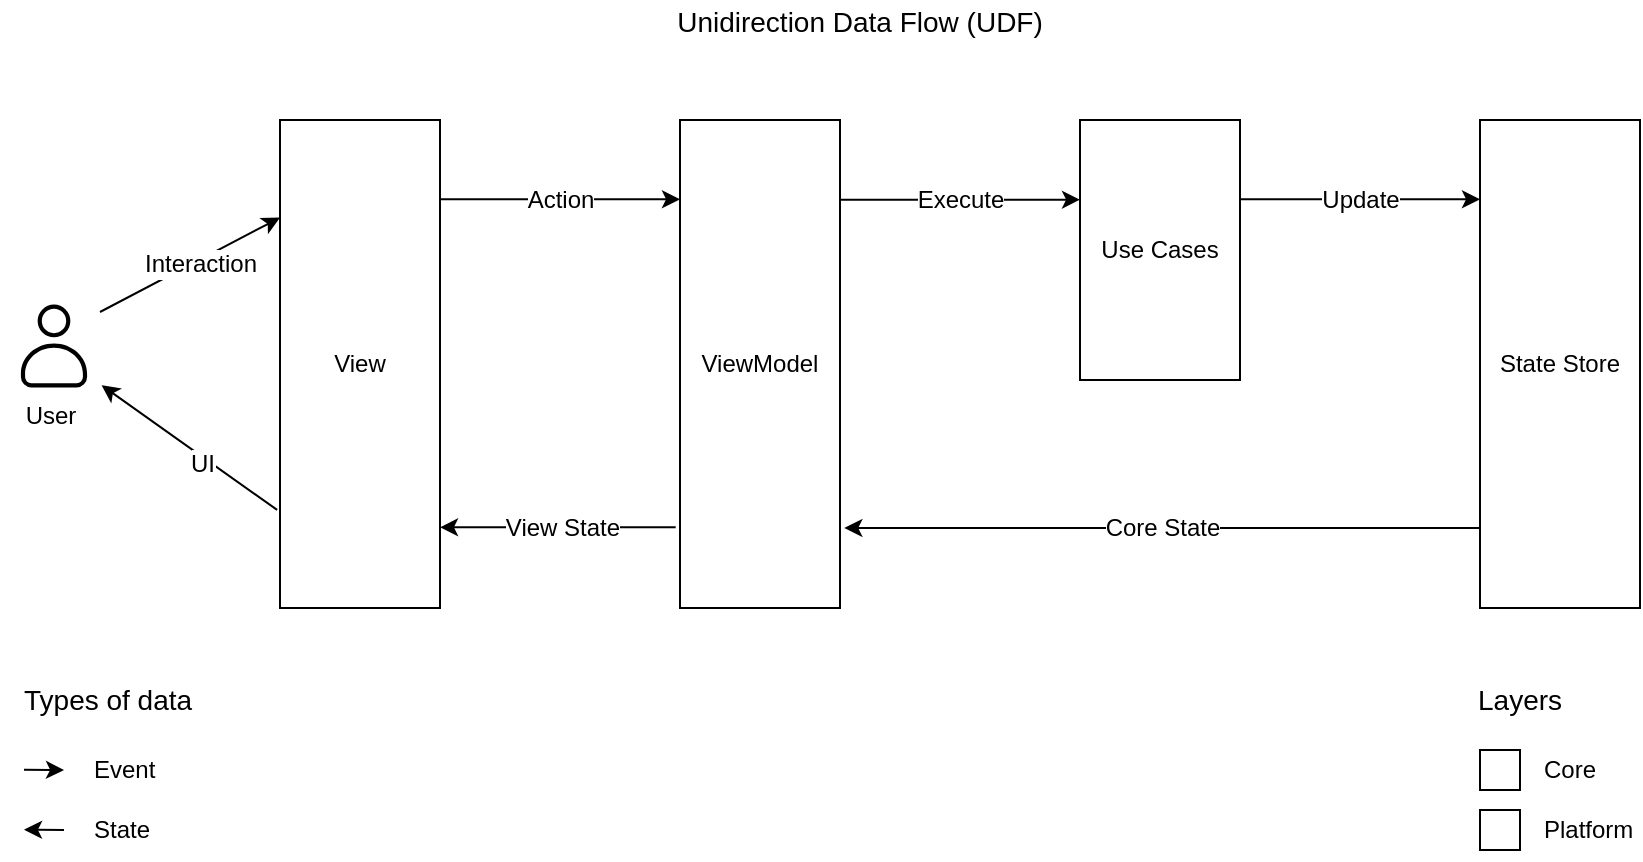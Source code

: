 <mxfile>
    <diagram id="jtDUzQ1pqoce6ORhRkvu" name="Page-1">
        <mxGraphModel dx="779" dy="550" grid="1" gridSize="10" guides="1" tooltips="1" connect="1" arrows="1" fold="1" page="0" pageScale="1" pageWidth="1100" pageHeight="850" background="none" math="0" shadow="0">
            <root>
                <mxCell id="0"/>
                <mxCell id="1" parent="0"/>
                <mxCell id="139" value="ViewModel" style="rounded=0;whiteSpace=wrap;html=1;" parent="1" vertex="1">
                    <mxGeometry x="440" y="260" width="80" height="244" as="geometry"/>
                </mxCell>
                <mxCell id="140" value="Use Cases" style="rounded=0;whiteSpace=wrap;html=1;" parent="1" vertex="1">
                    <mxGeometry x="640" y="260" width="80" height="130" as="geometry"/>
                </mxCell>
                <mxCell id="188" style="edgeStyle=none;html=1;entryX=1.027;entryY=0.8;entryDx=0;entryDy=0;entryPerimeter=0;exitX=0;exitY=0.836;exitDx=0;exitDy=0;exitPerimeter=0;" parent="1" source="243" edge="1">
                    <mxGeometry relative="1" as="geometry">
                        <mxPoint x="522.16" y="464" as="targetPoint"/>
                        <mxPoint x="830" y="464" as="sourcePoint"/>
                    </mxGeometry>
                </mxCell>
                <mxCell id="196" value="Core State" style="edgeLabel;html=1;align=center;verticalAlign=middle;resizable=0;points=[];fontSize=12;" parent="188" vertex="1" connectable="0">
                    <mxGeometry x="0.143" y="1" relative="1" as="geometry">
                        <mxPoint x="22" y="-1" as="offset"/>
                    </mxGeometry>
                </mxCell>
                <mxCell id="183" value="" style="endArrow=classic;html=1;entryX=0;entryY=0.5;entryDx=0;entryDy=0;exitX=1;exitY=0.164;exitDx=0;exitDy=0;exitPerimeter=0;" parent="1" edge="1">
                    <mxGeometry width="50" height="50" relative="1" as="geometry">
                        <mxPoint x="520" y="299.836" as="sourcePoint"/>
                        <mxPoint x="640" y="299.82" as="targetPoint"/>
                    </mxGeometry>
                </mxCell>
                <mxCell id="194" value="Execute" style="edgeLabel;html=1;align=center;verticalAlign=middle;resizable=0;points=[];fontSize=12;" parent="183" vertex="1" connectable="0">
                    <mxGeometry x="-0.141" relative="1" as="geometry">
                        <mxPoint x="8" as="offset"/>
                    </mxGeometry>
                </mxCell>
                <mxCell id="199" value="" style="whiteSpace=wrap;html=1;aspect=fixed;" parent="1" vertex="1">
                    <mxGeometry x="840" y="575" width="20" height="20" as="geometry"/>
                </mxCell>
                <mxCell id="200" value="Core" style="text;html=1;strokeColor=none;fillColor=none;align=left;verticalAlign=middle;whiteSpace=wrap;rounded=0;dashed=1;dashPattern=1 1;" parent="1" vertex="1">
                    <mxGeometry x="870" y="570" width="50" height="30" as="geometry"/>
                </mxCell>
                <mxCell id="201" value="" style="whiteSpace=wrap;html=1;aspect=fixed;" parent="1" vertex="1">
                    <mxGeometry x="840" y="605" width="20" height="20" as="geometry"/>
                </mxCell>
                <mxCell id="202" value="Platform" style="text;html=1;strokeColor=none;fillColor=none;align=left;verticalAlign=middle;whiteSpace=wrap;rounded=0;dashed=1;dashPattern=1 1;" parent="1" vertex="1">
                    <mxGeometry x="870" y="600" width="50" height="30" as="geometry"/>
                </mxCell>
                <mxCell id="205" value="Layers" style="text;html=1;strokeColor=none;fillColor=none;align=left;verticalAlign=middle;whiteSpace=wrap;rounded=0;fontSize=14;" parent="1" vertex="1">
                    <mxGeometry x="837" y="540" width="80" height="20" as="geometry"/>
                </mxCell>
                <mxCell id="211" value="Unidirection Data Flow (UDF)" style="text;html=1;strokeColor=none;fillColor=none;align=center;verticalAlign=middle;whiteSpace=wrap;rounded=0;fontSize=14;" parent="1" vertex="1">
                    <mxGeometry x="400" y="200" width="260" height="21" as="geometry"/>
                </mxCell>
                <mxCell id="217" style="edgeStyle=none;html=1;exitX=-0.018;exitY=0.799;exitDx=0;exitDy=0;exitPerimeter=0;entryX=1.016;entryY=0.861;entryDx=0;entryDy=0;entryPerimeter=0;" parent="1" source="219" target="222" edge="1">
                    <mxGeometry relative="1" as="geometry">
                        <mxPoint x="152.444" y="350" as="targetPoint"/>
                        <mxPoint x="230" y="420" as="sourcePoint"/>
                    </mxGeometry>
                </mxCell>
                <mxCell id="218" value="UI" style="edgeLabel;html=1;align=center;verticalAlign=middle;resizable=0;points=[];fontSize=12;" parent="217" vertex="1" connectable="0">
                    <mxGeometry x="0.216" y="-2" relative="1" as="geometry">
                        <mxPoint x="14" y="16" as="offset"/>
                    </mxGeometry>
                </mxCell>
                <mxCell id="219" value="View" style="rounded=0;whiteSpace=wrap;html=1;" parent="1" vertex="1">
                    <mxGeometry x="240" y="260" width="80" height="244" as="geometry"/>
                </mxCell>
                <mxCell id="220" style="edgeStyle=none;html=1;exitX=1;exitY=0.25;exitDx=0;exitDy=0;entryX=0;entryY=0.2;entryDx=0;entryDy=0;entryPerimeter=0;" parent="1" source="222" target="219" edge="1">
                    <mxGeometry relative="1" as="geometry">
                        <mxPoint x="230" y="300.0" as="targetPoint"/>
                    </mxGeometry>
                </mxCell>
                <mxCell id="221" value="Interaction" style="edgeLabel;html=1;align=center;verticalAlign=middle;resizable=0;points=[];fontSize=12;" parent="220" vertex="1" connectable="0">
                    <mxGeometry x="-0.135" y="1" relative="1" as="geometry">
                        <mxPoint x="11" y="-3" as="offset"/>
                    </mxGeometry>
                </mxCell>
                <mxCell id="222" value="&lt;svg style=&quot;font-size: 50px;&quot; stroke=&quot;currentColor&quot; fill=&quot;currentColor&quot; stroke-width=&quot;0&quot; viewBox=&quot;0 0 24 24&quot; height=&quot;1em&quot; width=&quot;1em&quot; xmlns=&quot;http://www.w3.org/2000/svg&quot;&gt;&lt;g id=&quot;User&quot; style=&quot;font-size: 50px;&quot;&gt;&lt;g style=&quot;font-size: 50px;&quot;&gt;&lt;path d=&quot;M17.438,21.937H6.562a2.5,2.5,0,0,1-2.5-2.5V18.61c0-3.969,3.561-7.2,7.938-7.2s7.938,3.229,7.938,7.2v.827A2.5,2.5,0,0,1,17.438,21.937ZM12,12.412c-3.826,0-6.938,2.78-6.938,6.2v.827a1.5,1.5,0,0,0,1.5,1.5H17.438a1.5,1.5,0,0,0,1.5-1.5V18.61C18.938,15.192,15.826,12.412,12,12.412Z&quot; style=&quot;font-size: 50px;&quot;&gt;&lt;/path&gt;&lt;path d=&quot;M12,9.911a3.924,3.924,0,1,1,3.923-3.924A3.927,3.927,0,0,1,12,9.911Zm0-6.847a2.924,2.924,0,1,0,2.923,2.923A2.926,2.926,0,0,0,12,3.064Z&quot; style=&quot;font-size: 50px;&quot;&gt;&lt;/path&gt;&lt;/g&gt;&lt;/g&gt;&lt;/svg&gt;" style="text;whiteSpace=wrap;html=1;fontSize=50;" parent="1" vertex="1">
                    <mxGeometry x="100" y="341" width="50" height="60" as="geometry"/>
                </mxCell>
                <mxCell id="223" value="User" style="text;html=1;align=center;verticalAlign=middle;resizable=0;points=[];autosize=1;strokeColor=none;fillColor=none;fontSize=12;" parent="1" vertex="1">
                    <mxGeometry x="100" y="393" width="50" height="30" as="geometry"/>
                </mxCell>
                <mxCell id="225" value="" style="endArrow=classic;html=1;entryX=0;entryY=0.5;entryDx=0;entryDy=0;exitX=1;exitY=0.164;exitDx=0;exitDy=0;exitPerimeter=0;" parent="1" edge="1">
                    <mxGeometry width="50" height="50" relative="1" as="geometry">
                        <mxPoint x="320" y="299.656" as="sourcePoint"/>
                        <mxPoint x="440" y="299.64" as="targetPoint"/>
                    </mxGeometry>
                </mxCell>
                <mxCell id="226" value="Action" style="edgeLabel;html=1;align=center;verticalAlign=middle;resizable=0;points=[];fontSize=12;" parent="225" vertex="1" connectable="0">
                    <mxGeometry x="-0.141" relative="1" as="geometry">
                        <mxPoint x="8" as="offset"/>
                    </mxGeometry>
                </mxCell>
                <mxCell id="227" style="edgeStyle=none;html=1;exitX=0;exitY=0.5;exitDx=0;exitDy=0;entryX=1.027;entryY=0.8;entryDx=0;entryDy=0;entryPerimeter=0;" parent="1" edge="1">
                    <mxGeometry relative="1" as="geometry">
                        <mxPoint x="437.84" y="463.64" as="sourcePoint"/>
                        <mxPoint x="320.0" y="463.64" as="targetPoint"/>
                    </mxGeometry>
                </mxCell>
                <mxCell id="228" value="View State" style="edgeLabel;html=1;align=center;verticalAlign=middle;resizable=0;points=[];fontSize=12;" parent="227" vertex="1" connectable="0">
                    <mxGeometry x="0.143" y="1" relative="1" as="geometry">
                        <mxPoint x="10" y="-1" as="offset"/>
                    </mxGeometry>
                </mxCell>
                <mxCell id="237" value="Event" style="text;html=1;strokeColor=none;fillColor=none;align=left;verticalAlign=middle;whiteSpace=wrap;rounded=0;dashed=1;dashPattern=1 1;" parent="1" vertex="1">
                    <mxGeometry x="145" y="575" width="37" height="20" as="geometry"/>
                </mxCell>
                <mxCell id="239" value="State" style="text;html=1;strokeColor=none;fillColor=none;align=left;verticalAlign=middle;whiteSpace=wrap;rounded=0;dashed=1;dashPattern=1 1;" parent="1" vertex="1">
                    <mxGeometry x="145" y="605" width="37" height="20" as="geometry"/>
                </mxCell>
                <mxCell id="240" value="Types of data" style="text;html=1;strokeColor=none;fillColor=none;align=left;verticalAlign=middle;whiteSpace=wrap;rounded=0;fontSize=14;" parent="1" vertex="1">
                    <mxGeometry x="110" y="540" width="90" height="20" as="geometry"/>
                </mxCell>
                <mxCell id="241" value="" style="endArrow=classic;html=1;" parent="1" edge="1">
                    <mxGeometry width="50" height="50" relative="1" as="geometry">
                        <mxPoint x="112" y="584.82" as="sourcePoint"/>
                        <mxPoint x="132" y="585" as="targetPoint"/>
                    </mxGeometry>
                </mxCell>
                <mxCell id="242" value="" style="endArrow=none;html=1;startArrow=classic;startFill=1;endFill=0;" parent="1" edge="1">
                    <mxGeometry width="50" height="50" relative="1" as="geometry">
                        <mxPoint x="112" y="614.82" as="sourcePoint"/>
                        <mxPoint x="132" y="615" as="targetPoint"/>
                    </mxGeometry>
                </mxCell>
                <mxCell id="243" value="State Store" style="rounded=0;whiteSpace=wrap;html=1;" parent="1" vertex="1">
                    <mxGeometry x="840" y="260" width="80" height="244" as="geometry"/>
                </mxCell>
                <mxCell id="244" value="" style="endArrow=classic;html=1;entryX=0;entryY=0.5;entryDx=0;entryDy=0;exitX=1;exitY=0.164;exitDx=0;exitDy=0;exitPerimeter=0;" parent="1" edge="1">
                    <mxGeometry width="50" height="50" relative="1" as="geometry">
                        <mxPoint x="720" y="299.656" as="sourcePoint"/>
                        <mxPoint x="840" y="299.64" as="targetPoint"/>
                    </mxGeometry>
                </mxCell>
                <mxCell id="245" value="Update" style="edgeLabel;html=1;align=center;verticalAlign=middle;resizable=0;points=[];fontSize=12;" parent="244" vertex="1" connectable="0">
                    <mxGeometry x="-0.141" relative="1" as="geometry">
                        <mxPoint x="8" as="offset"/>
                    </mxGeometry>
                </mxCell>
            </root>
        </mxGraphModel>
    </diagram>
</mxfile>